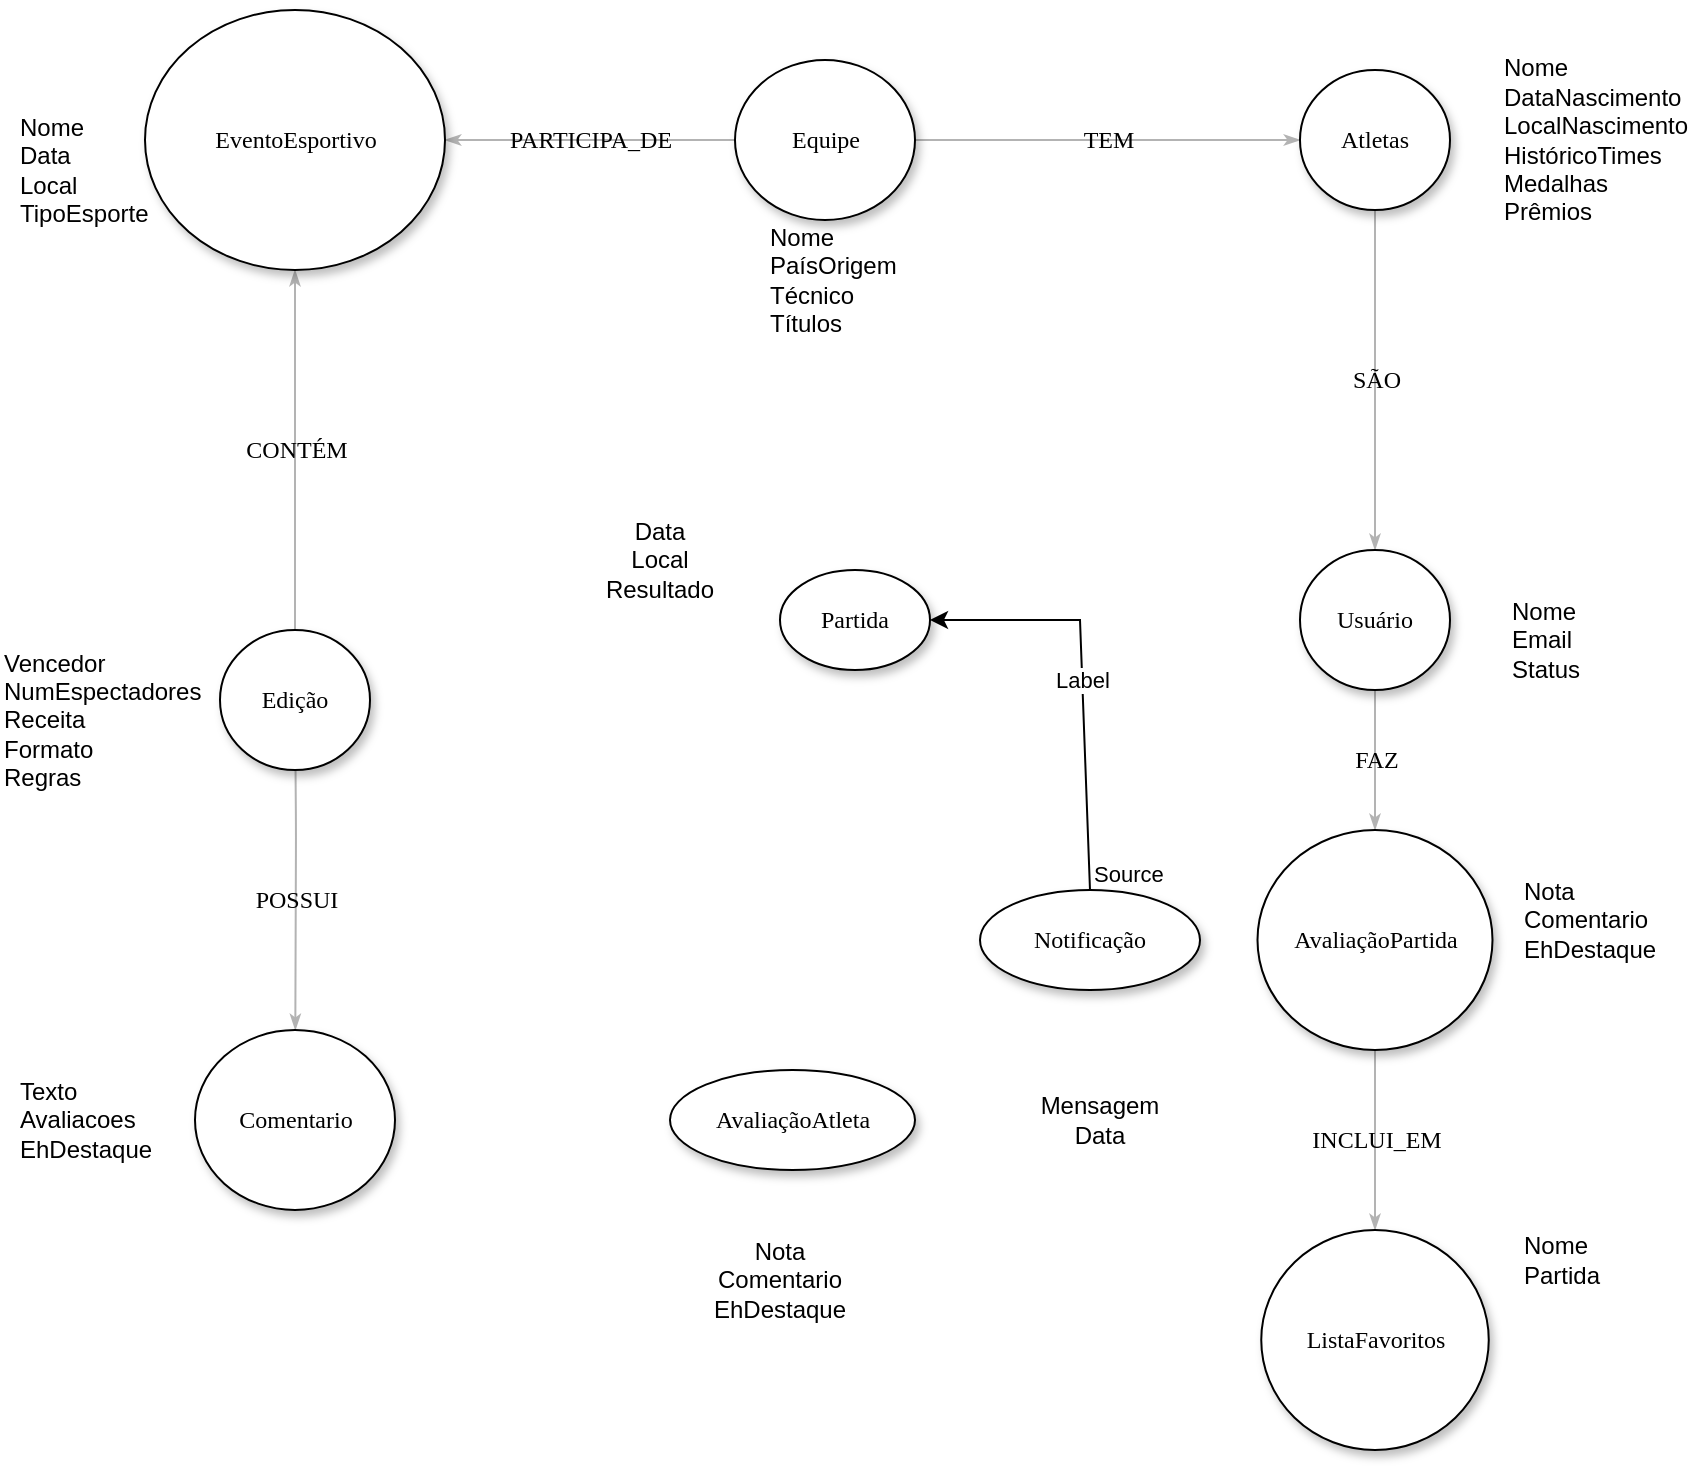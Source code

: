 <mxfile version="26.2.9">
  <diagram name="Page-1" id="42789a77-a242-8287-6e28-9cd8cfd52e62">
    <mxGraphModel dx="466" dy="776" grid="1" gridSize="10" guides="1" tooltips="1" connect="1" arrows="1" fold="1" page="1" pageScale="1" pageWidth="1100" pageHeight="850" background="none" math="0" shadow="0">
      <root>
        <mxCell id="0" />
        <mxCell id="1" parent="0" />
        <mxCell id="1ea317790d2ca983-13" value="PARTICIPA_DE" style="edgeStyle=none;rounded=1;html=1;labelBackgroundColor=none;startArrow=none;startFill=0;startSize=5;endArrow=classicThin;endFill=1;endSize=5;jettySize=auto;orthogonalLoop=1;strokeColor=#B3B3B3;strokeWidth=1;fontFamily=Verdana;fontSize=12" parent="1" source="1ea317790d2ca983-1" target="1ea317790d2ca983-9" edge="1">
          <mxGeometry relative="1" as="geometry" />
        </mxCell>
        <mxCell id="1ea317790d2ca983-14" value="TEM" style="edgeStyle=none;rounded=1;html=1;labelBackgroundColor=none;startArrow=none;startFill=0;startSize=5;endArrow=classicThin;endFill=1;endSize=5;jettySize=auto;orthogonalLoop=1;strokeColor=#B3B3B3;strokeWidth=1;fontFamily=Verdana;fontSize=12" parent="1" source="1ea317790d2ca983-1" target="1ea317790d2ca983-3" edge="1">
          <mxGeometry relative="1" as="geometry" />
        </mxCell>
        <mxCell id="1ea317790d2ca983-1" value="Equipe" style="ellipse;whiteSpace=wrap;html=1;rounded=0;shadow=1;comic=0;labelBackgroundColor=none;strokeWidth=1;fontFamily=Verdana;fontSize=12;align=center;" parent="1" vertex="1">
          <mxGeometry x="467.5" y="55" width="90" height="80" as="geometry" />
        </mxCell>
        <mxCell id="1ea317790d2ca983-2" value="&lt;span&gt;AvaliaçãoAtleta&lt;/span&gt;" style="ellipse;whiteSpace=wrap;html=1;rounded=0;shadow=1;comic=0;labelBackgroundColor=none;strokeWidth=1;fontFamily=Verdana;fontSize=12;align=center;" parent="1" vertex="1">
          <mxGeometry x="435" y="560" width="122.5" height="50" as="geometry" />
        </mxCell>
        <mxCell id="1ea317790d2ca983-15" value="SÃO" style="edgeStyle=none;rounded=1;html=1;labelBackgroundColor=none;startArrow=none;startFill=0;startSize=5;endArrow=classicThin;endFill=1;endSize=5;jettySize=auto;orthogonalLoop=1;strokeColor=#B3B3B3;strokeWidth=1;fontFamily=Verdana;fontSize=12" parent="1" source="1ea317790d2ca983-3" target="1ea317790d2ca983-4" edge="1">
          <mxGeometry relative="1" as="geometry" />
        </mxCell>
        <mxCell id="1ea317790d2ca983-3" value="&lt;span&gt;Atletas&lt;/span&gt;" style="ellipse;whiteSpace=wrap;html=1;rounded=0;shadow=1;comic=0;labelBackgroundColor=none;strokeWidth=1;fontFamily=Verdana;fontSize=12;align=center;" parent="1" vertex="1">
          <mxGeometry x="750" y="60" width="75" height="70" as="geometry" />
        </mxCell>
        <mxCell id="1ea317790d2ca983-16" value="FAZ" style="edgeStyle=none;rounded=1;html=1;labelBackgroundColor=none;startArrow=none;startFill=0;startSize=5;endArrow=classicThin;endFill=1;endSize=5;jettySize=auto;orthogonalLoop=1;strokeColor=#B3B3B3;strokeWidth=1;fontFamily=Verdana;fontSize=12" parent="1" source="1ea317790d2ca983-4" target="1ea317790d2ca983-5" edge="1">
          <mxGeometry relative="1" as="geometry" />
        </mxCell>
        <mxCell id="1ea317790d2ca983-4" value="&lt;span&gt;Usuário&lt;/span&gt;" style="ellipse;whiteSpace=wrap;html=1;rounded=0;shadow=1;comic=0;labelBackgroundColor=none;strokeWidth=1;fontFamily=Verdana;fontSize=12;align=center;" parent="1" vertex="1">
          <mxGeometry x="750" y="300" width="75" height="70" as="geometry" />
        </mxCell>
        <mxCell id="1ea317790d2ca983-17" value="INCLUI_EM" style="edgeStyle=none;rounded=1;html=1;labelBackgroundColor=none;startArrow=none;startFill=0;startSize=5;endArrow=classicThin;endFill=1;endSize=5;jettySize=auto;orthogonalLoop=1;strokeColor=#B3B3B3;strokeWidth=1;fontFamily=Verdana;fontSize=12" parent="1" source="1ea317790d2ca983-5" target="1ea317790d2ca983-8" edge="1">
          <mxGeometry relative="1" as="geometry" />
        </mxCell>
        <mxCell id="1ea317790d2ca983-5" value="&lt;span&gt;AvaliaçãoPartida&lt;/span&gt;" style="ellipse;whiteSpace=wrap;html=1;rounded=0;shadow=1;comic=0;labelBackgroundColor=none;strokeWidth=1;fontFamily=Verdana;fontSize=12;align=center;" parent="1" vertex="1">
          <mxGeometry x="728.75" y="440" width="117.5" height="110" as="geometry" />
        </mxCell>
        <mxCell id="1ea317790d2ca983-6" value="&lt;span&gt;Partida&lt;/span&gt;" style="ellipse;whiteSpace=wrap;html=1;rounded=0;shadow=1;comic=0;labelBackgroundColor=none;strokeWidth=1;fontFamily=Verdana;fontSize=12;align=center;" parent="1" vertex="1">
          <mxGeometry x="490" y="310" width="75" height="50" as="geometry" />
        </mxCell>
        <mxCell id="1ea317790d2ca983-7" value="&lt;span&gt;Notificação&lt;/span&gt;" style="ellipse;whiteSpace=wrap;html=1;rounded=0;shadow=1;comic=0;labelBackgroundColor=none;strokeWidth=1;fontFamily=Verdana;fontSize=12;align=center;" parent="1" vertex="1">
          <mxGeometry x="590" y="470" width="110" height="50" as="geometry" />
        </mxCell>
        <mxCell id="1ea317790d2ca983-8" value="ListaFavoritos" style="ellipse;whiteSpace=wrap;html=1;rounded=0;shadow=1;comic=0;labelBackgroundColor=none;strokeWidth=1;fontFamily=Verdana;fontSize=12;align=center;" parent="1" vertex="1">
          <mxGeometry x="730.63" y="640" width="113.75" height="110" as="geometry" />
        </mxCell>
        <mxCell id="1ea317790d2ca983-19" value="CONTÉM" style="edgeStyle=none;rounded=1;html=1;labelBackgroundColor=none;startArrow=none;startFill=0;startSize=5;endArrow=classicThin;endFill=1;endSize=5;jettySize=auto;orthogonalLoop=1;strokeColor=#B3B3B3;strokeWidth=1;fontFamily=Verdana;fontSize=12" parent="1" source="1ea317790d2ca983-10" target="1ea317790d2ca983-9" edge="1">
          <mxGeometry relative="1" as="geometry" />
        </mxCell>
        <mxCell id="1ea317790d2ca983-9" value="EventoEsportivo" style="ellipse;whiteSpace=wrap;html=1;rounded=0;shadow=1;comic=0;labelBackgroundColor=none;strokeWidth=1;fontFamily=Verdana;fontSize=12;align=center;" parent="1" vertex="1">
          <mxGeometry x="172.5" y="30" width="150" height="130" as="geometry" />
        </mxCell>
        <mxCell id="1ea317790d2ca983-20" value="POSSUI" style="edgeStyle=none;rounded=1;html=1;labelBackgroundColor=none;startArrow=none;startFill=0;startSize=5;endArrow=classicThin;endFill=1;endSize=5;jettySize=auto;orthogonalLoop=1;strokeColor=#B3B3B3;strokeWidth=1;fontFamily=Verdana;fontSize=12" parent="1" source="1ea317790d2ca983-10" target="1ea317790d2ca983-11" edge="1">
          <mxGeometry relative="1" as="geometry">
            <Array as="points">
              <mxPoint x="248" y="440" />
            </Array>
          </mxGeometry>
        </mxCell>
        <mxCell id="1ea317790d2ca983-10" value="&lt;span&gt;Edição&lt;/span&gt;" style="ellipse;whiteSpace=wrap;html=1;rounded=0;shadow=1;comic=0;labelBackgroundColor=none;strokeWidth=1;fontFamily=Verdana;fontSize=12;align=center;" parent="1" vertex="1">
          <mxGeometry x="210" y="340" width="75" height="70" as="geometry" />
        </mxCell>
        <mxCell id="1ea317790d2ca983-11" value="&lt;span&gt;Comentario&lt;/span&gt;" style="ellipse;whiteSpace=wrap;html=1;rounded=0;shadow=1;comic=0;labelBackgroundColor=none;strokeWidth=1;fontFamily=Verdana;fontSize=12;align=center;" parent="1" vertex="1">
          <mxGeometry x="197.5" y="540" width="100" height="90" as="geometry" />
        </mxCell>
        <mxCell id="kC-6idDG-anwBcRRoCQT-2" value="Nome&lt;br&gt;Data&lt;br&gt;Local&lt;br&gt;TipoEsporte" style="text;html=1;align=left;verticalAlign=middle;whiteSpace=wrap;rounded=0;" vertex="1" parent="1">
          <mxGeometry x="107.5" y="70" width="60" height="80" as="geometry" />
        </mxCell>
        <mxCell id="kC-6idDG-anwBcRRoCQT-3" value="Nome&lt;br&gt;PaísOrigem&lt;br&gt;Técnico&lt;br&gt;Títulos" style="text;html=1;align=left;verticalAlign=middle;whiteSpace=wrap;rounded=0;" vertex="1" parent="1">
          <mxGeometry x="482.5" y="130" width="60" height="70" as="geometry" />
        </mxCell>
        <mxCell id="kC-6idDG-anwBcRRoCQT-4" value="Nome&lt;br&gt;DataNascimento&lt;br&gt;LocalNascimento&lt;br&gt;HistóricoTimes&lt;br&gt;Medalhas&lt;br&gt;Prêmios" style="text;html=1;align=left;verticalAlign=middle;whiteSpace=wrap;rounded=0;" vertex="1" parent="1">
          <mxGeometry x="850" y="80" width="60" height="30" as="geometry" />
        </mxCell>
        <mxCell id="kC-6idDG-anwBcRRoCQT-5" value="Nome&lt;br&gt;Email&lt;br&gt;Status" style="text;html=1;align=left;verticalAlign=middle;whiteSpace=wrap;rounded=0;" vertex="1" parent="1">
          <mxGeometry x="854" y="330" width="60" height="30" as="geometry" />
        </mxCell>
        <mxCell id="kC-6idDG-anwBcRRoCQT-6" value="Nota&lt;br&gt;Comentario&lt;br&gt;EhDestaque" style="text;html=1;align=left;verticalAlign=middle;whiteSpace=wrap;rounded=0;" vertex="1" parent="1">
          <mxGeometry x="860" y="470" width="60" height="30" as="geometry" />
        </mxCell>
        <mxCell id="kC-6idDG-anwBcRRoCQT-7" value="Nome&lt;br&gt;Partida" style="text;html=1;align=left;verticalAlign=middle;whiteSpace=wrap;rounded=0;" vertex="1" parent="1">
          <mxGeometry x="860" y="640" width="60" height="30" as="geometry" />
        </mxCell>
        <mxCell id="kC-6idDG-anwBcRRoCQT-8" value="Mensagem&lt;br&gt;Data" style="text;html=1;align=center;verticalAlign=middle;whiteSpace=wrap;rounded=0;" vertex="1" parent="1">
          <mxGeometry x="620" y="570" width="60" height="30" as="geometry" />
        </mxCell>
        <mxCell id="kC-6idDG-anwBcRRoCQT-9" value="Data&lt;br&gt;Local&lt;br&gt;Resultado" style="text;html=1;align=center;verticalAlign=middle;whiteSpace=wrap;rounded=0;" vertex="1" parent="1">
          <mxGeometry x="400" y="290" width="60" height="30" as="geometry" />
        </mxCell>
        <mxCell id="kC-6idDG-anwBcRRoCQT-10" value="Nota&lt;br&gt;Comentario&lt;br&gt;EhDestaque" style="text;html=1;align=center;verticalAlign=middle;whiteSpace=wrap;rounded=0;" vertex="1" parent="1">
          <mxGeometry x="460" y="650" width="60" height="30" as="geometry" />
        </mxCell>
        <mxCell id="kC-6idDG-anwBcRRoCQT-11" value="Texto&lt;br&gt;Avaliacoes&lt;br&gt;EhDestaque" style="text;html=1;align=left;verticalAlign=middle;whiteSpace=wrap;rounded=0;" vertex="1" parent="1">
          <mxGeometry x="107.5" y="570" width="90" height="30" as="geometry" />
        </mxCell>
        <mxCell id="kC-6idDG-anwBcRRoCQT-12" value="Vencedor&lt;br&gt;NumEspectadores&lt;br&gt;Receita&lt;br&gt;Formato&lt;br&gt;Regras" style="text;html=1;align=left;verticalAlign=middle;whiteSpace=wrap;rounded=0;" vertex="1" parent="1">
          <mxGeometry x="100" y="370" width="60" height="30" as="geometry" />
        </mxCell>
        <mxCell id="kC-6idDG-anwBcRRoCQT-17" value="" style="endArrow=classic;html=1;rounded=0;exitX=0.5;exitY=0;exitDx=0;exitDy=0;entryX=1;entryY=0.5;entryDx=0;entryDy=0;" edge="1" parent="1" source="1ea317790d2ca983-7" target="1ea317790d2ca983-6">
          <mxGeometry relative="1" as="geometry">
            <mxPoint x="590" y="390" as="sourcePoint" />
            <mxPoint x="750" y="390" as="targetPoint" />
            <Array as="points">
              <mxPoint x="640" y="335" />
            </Array>
          </mxGeometry>
        </mxCell>
        <mxCell id="kC-6idDG-anwBcRRoCQT-18" value="Label" style="edgeLabel;resizable=0;html=1;;align=center;verticalAlign=middle;" connectable="0" vertex="1" parent="kC-6idDG-anwBcRRoCQT-17">
          <mxGeometry relative="1" as="geometry" />
        </mxCell>
        <mxCell id="kC-6idDG-anwBcRRoCQT-19" value="Source" style="edgeLabel;resizable=0;html=1;;align=left;verticalAlign=bottom;" connectable="0" vertex="1" parent="kC-6idDG-anwBcRRoCQT-17">
          <mxGeometry x="-1" relative="1" as="geometry" />
        </mxCell>
      </root>
    </mxGraphModel>
  </diagram>
</mxfile>
